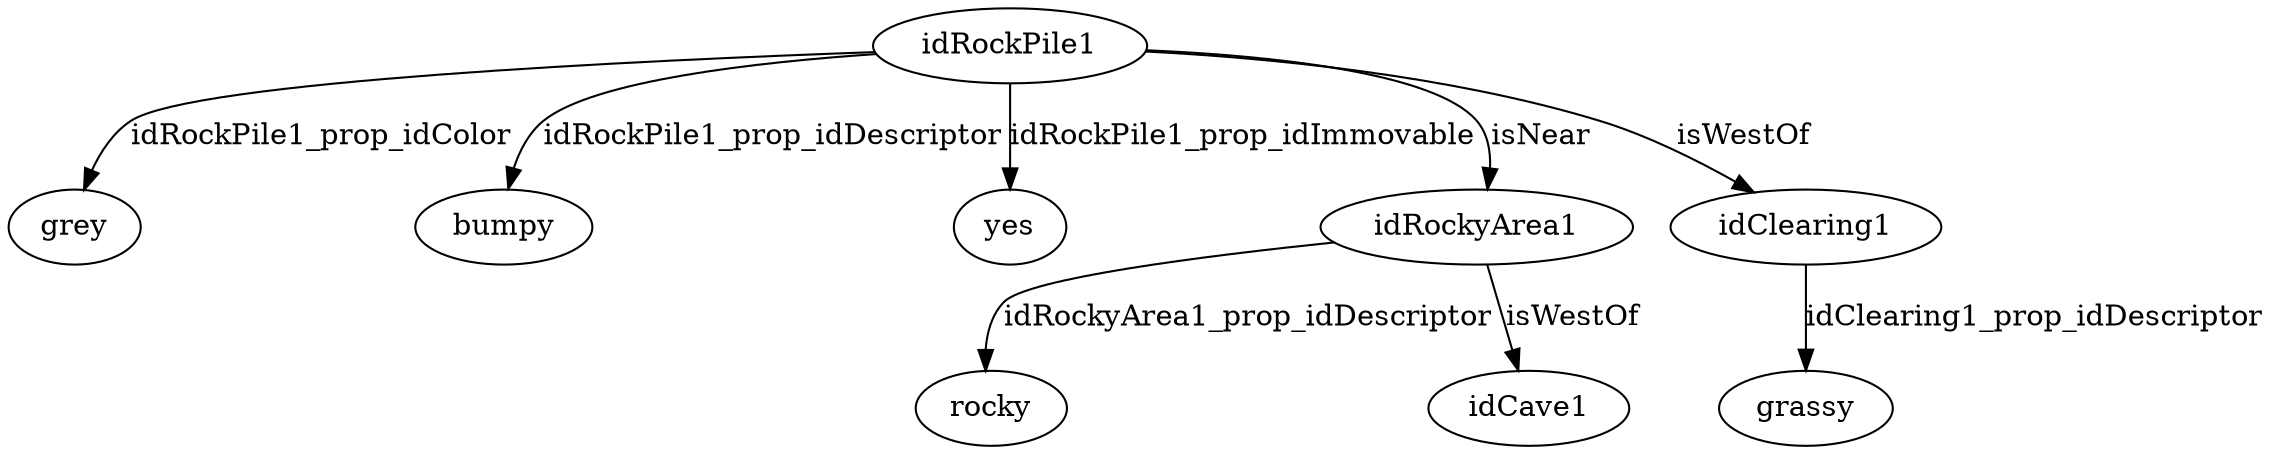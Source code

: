 strict digraph  {
idRockPile1 [node_type=entity_node, root=root];
grey;
bumpy;
yes;
idRockyArea1;
rocky;
idClearing1;
grassy;
idCave1;
idRockPile1 -> grey  [edge_type=property, label=idRockPile1_prop_idColor];
idRockPile1 -> bumpy  [edge_type=property, label=idRockPile1_prop_idDescriptor];
idRockPile1 -> yes  [edge_type=property, label=idRockPile1_prop_idImmovable];
idRockPile1 -> idRockyArea1  [edge_type=relationship, label=isNear];
idRockPile1 -> idClearing1  [edge_type=relationship, label=isWestOf];
idRockyArea1 -> rocky  [edge_type=property, label=idRockyArea1_prop_idDescriptor];
idRockyArea1 -> idCave1  [edge_type=relationship, label=isWestOf];
idClearing1 -> grassy  [edge_type=property, label=idClearing1_prop_idDescriptor];
}
